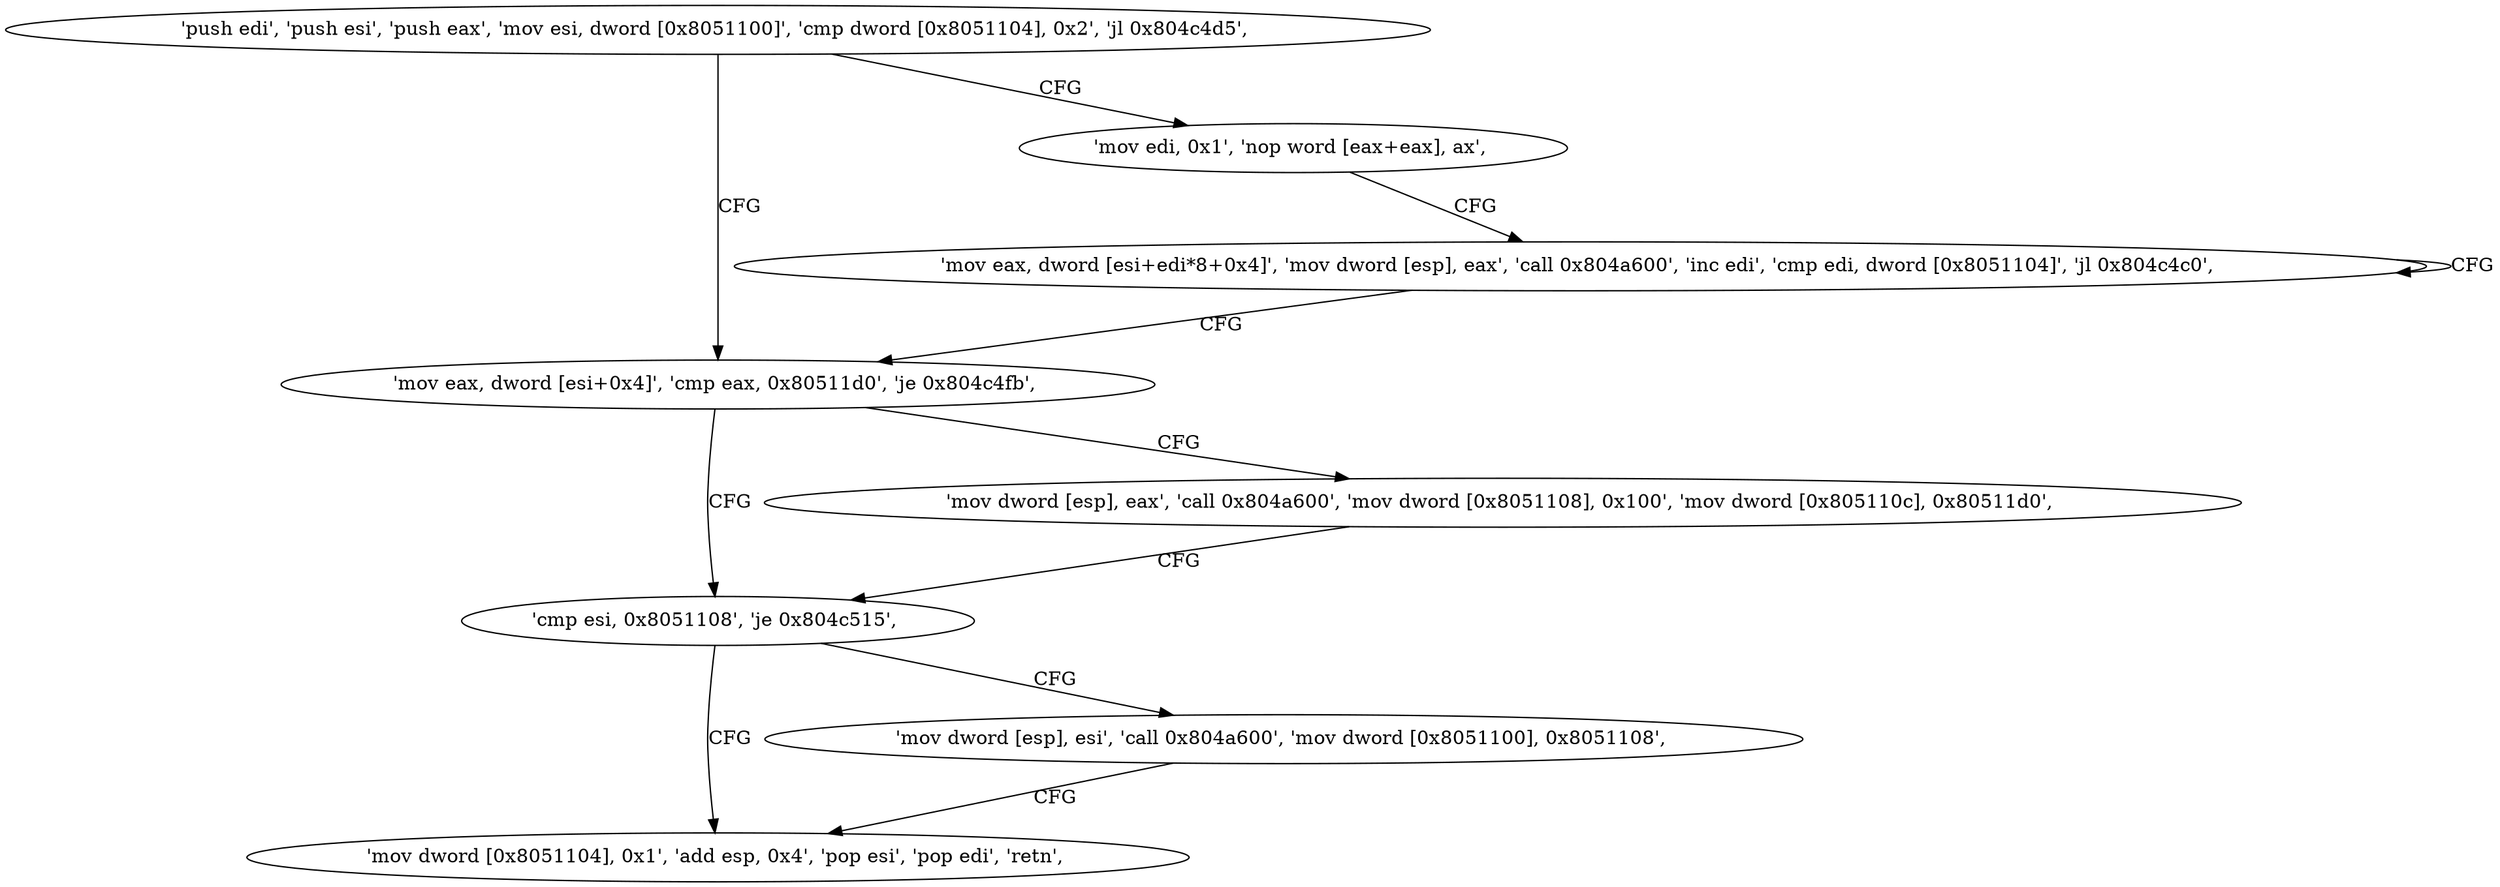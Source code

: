 digraph "func" {
"134530208" [label = "'push edi', 'push esi', 'push eax', 'mov esi, dword [0x8051100]', 'cmp dword [0x8051104], 0x2', 'jl 0x804c4d5', " ]
"134530261" [label = "'mov eax, dword [esi+0x4]', 'cmp eax, 0x80511d0', 'je 0x804c4fb', " ]
"134530226" [label = "'mov edi, 0x1', 'nop word [eax+eax], ax', " ]
"134530299" [label = "'cmp esi, 0x8051108', 'je 0x804c515', " ]
"134530271" [label = "'mov dword [esp], eax', 'call 0x804a600', 'mov dword [0x8051108], 0x100', 'mov dword [0x805110c], 0x80511d0', " ]
"134530240" [label = "'mov eax, dword [esi+edi*8+0x4]', 'mov dword [esp], eax', 'call 0x804a600', 'inc edi', 'cmp edi, dword [0x8051104]', 'jl 0x804c4c0', " ]
"134530325" [label = "'mov dword [0x8051104], 0x1', 'add esp, 0x4', 'pop esi', 'pop edi', 'retn', " ]
"134530307" [label = "'mov dword [esp], esi', 'call 0x804a600', 'mov dword [0x8051100], 0x8051108', " ]
"134530208" -> "134530261" [ label = "CFG" ]
"134530208" -> "134530226" [ label = "CFG" ]
"134530261" -> "134530299" [ label = "CFG" ]
"134530261" -> "134530271" [ label = "CFG" ]
"134530226" -> "134530240" [ label = "CFG" ]
"134530299" -> "134530325" [ label = "CFG" ]
"134530299" -> "134530307" [ label = "CFG" ]
"134530271" -> "134530299" [ label = "CFG" ]
"134530240" -> "134530240" [ label = "CFG" ]
"134530240" -> "134530261" [ label = "CFG" ]
"134530307" -> "134530325" [ label = "CFG" ]
}
